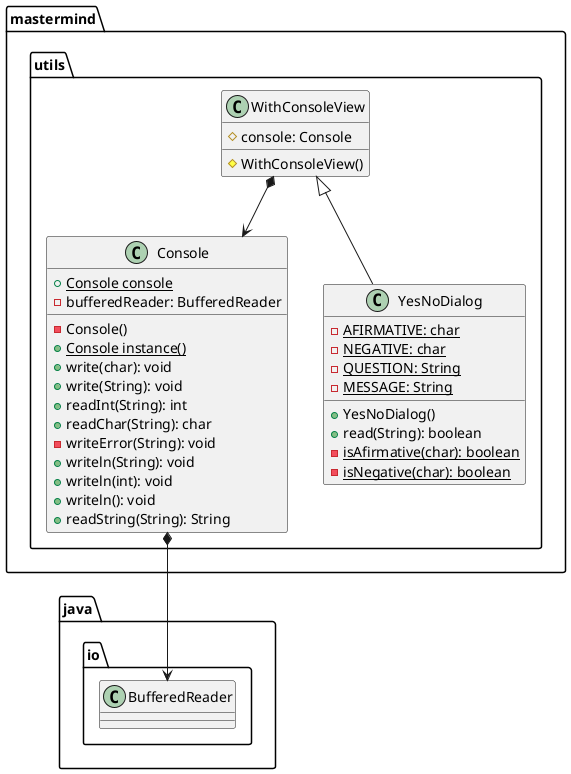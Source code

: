 @startuml

class  mastermind.utils.Console{
    + {static} Console console
    - bufferedReader: BufferedReader
    - Console()
    + {static} Console instance()
    + write(char): void
    + write(String): void
    + readInt(String): int
    + readChar(String): char
    - writeError(String): void
    + writeln(String): void
    + writeln(int): void
    + writeln(): void
    + readString(String): String
}
mastermind.utils.Console *-down-> java.io.BufferedReader

class  mastermind.utils.WithConsoleView{
    # console: Console
    # WithConsoleView()
}
mastermind.utils.WithConsoleView *-down-> mastermind.utils.Console

class  mastermind.utils.YesNoDialog{
    - {static} AFIRMATIVE: char
    - {static} NEGATIVE: char
    - {static} QUESTION: String
    - {static} MESSAGE: String
    + YesNoDialog()
    + read(String): boolean
    - {static} isAfirmative(char): boolean
    - {static} isNegative(char): boolean
    }
mastermind.utils.WithConsoleView <|-down- mastermind.utils.YesNoDialog

@enduml